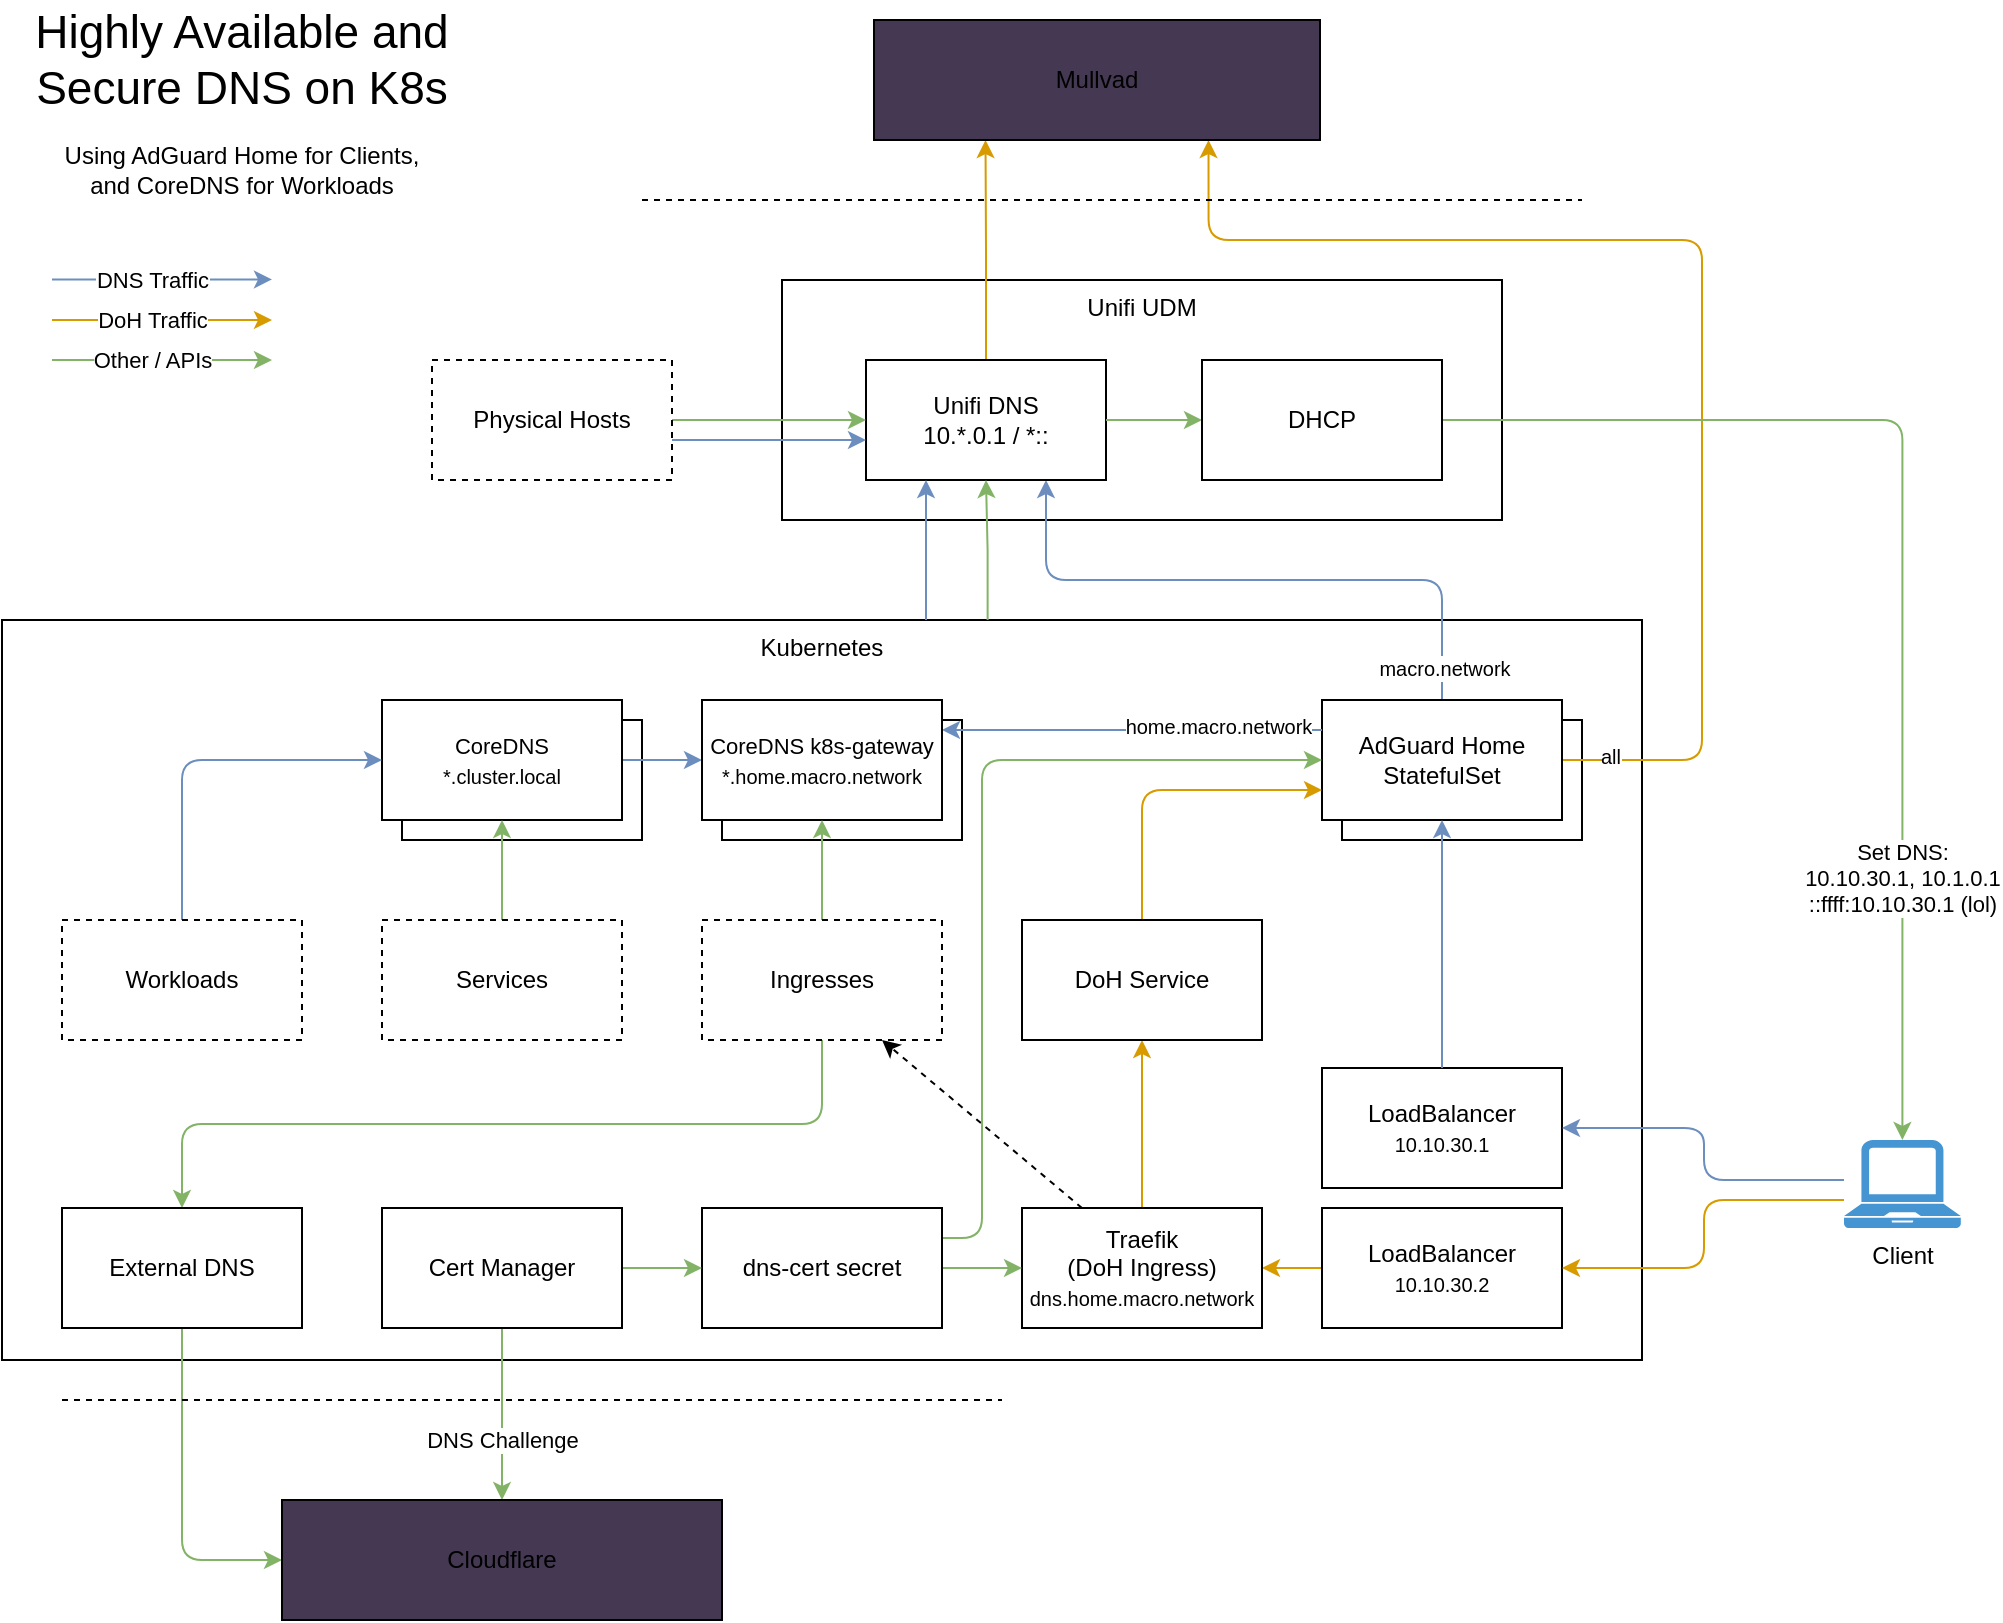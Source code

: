 <mxfile version="24.5.1" type="device">
  <diagram name="Page-1" id="y2TCeAq4V57O8H6PgP3X">
    <mxGraphModel dx="1728" dy="1012" grid="1" gridSize="10" guides="1" tooltips="1" connect="1" arrows="1" fold="1" page="1" pageScale="1" pageWidth="850" pageHeight="1100" math="0" shadow="0">
      <root>
        <mxCell id="0" />
        <mxCell id="1" parent="0" />
        <mxCell id="J9HWc-WsgfUzrN7wYgXZ-5" value="Kubernetes" style="rounded=0;whiteSpace=wrap;html=1;verticalAlign=top;" parent="1" vertex="1">
          <mxGeometry x="10" y="320" width="820" height="370" as="geometry" />
        </mxCell>
        <mxCell id="WtZooaBIgxwGCmaYMKCO-16" value="" style="rounded=0;whiteSpace=wrap;html=1;" vertex="1" parent="1">
          <mxGeometry x="210" y="370" width="120" height="60" as="geometry" />
        </mxCell>
        <mxCell id="WtZooaBIgxwGCmaYMKCO-15" value="" style="rounded=0;whiteSpace=wrap;html=1;" vertex="1" parent="1">
          <mxGeometry x="370" y="370" width="120" height="60" as="geometry" />
        </mxCell>
        <mxCell id="J9HWc-WsgfUzrN7wYgXZ-30" value="Unifi UDM" style="rounded=0;whiteSpace=wrap;html=1;verticalAlign=top;" parent="1" vertex="1">
          <mxGeometry x="400" y="150" width="360" height="120" as="geometry" />
        </mxCell>
        <mxCell id="J9HWc-WsgfUzrN7wYgXZ-8" value="AdGuard Home" style="rounded=0;whiteSpace=wrap;html=1;" parent="1" vertex="1">
          <mxGeometry x="680" y="370" width="120" height="60" as="geometry" />
        </mxCell>
        <mxCell id="WtZooaBIgxwGCmaYMKCO-1" style="edgeStyle=orthogonalEdgeStyle;rounded=0;orthogonalLoop=1;jettySize=auto;html=1;exitX=1;exitY=0.5;exitDx=0;exitDy=0;entryX=0;entryY=0.5;entryDx=0;entryDy=0;fillColor=#dae8fc;strokeColor=#6c8ebf;" edge="1" parent="1" source="J9HWc-WsgfUzrN7wYgXZ-1" target="J9HWc-WsgfUzrN7wYgXZ-15">
          <mxGeometry relative="1" as="geometry" />
        </mxCell>
        <mxCell id="J9HWc-WsgfUzrN7wYgXZ-1" value="&lt;div&gt;&lt;font style=&quot;font-size: 11px;&quot;&gt;CoreDNS&lt;/font&gt;&lt;br&gt;&lt;font style=&quot;font-size: 10px;&quot;&gt;*.cluster.local&lt;/font&gt;&lt;/div&gt;" style="rounded=0;whiteSpace=wrap;html=1;" parent="1" vertex="1">
          <mxGeometry x="200" y="360" width="120" height="60" as="geometry" />
        </mxCell>
        <mxCell id="J9HWc-WsgfUzrN7wYgXZ-7" style="edgeStyle=orthogonalEdgeStyle;rounded=1;orthogonalLoop=1;jettySize=auto;html=1;exitX=0.5;exitY=0;exitDx=0;exitDy=0;entryX=0.75;entryY=1;entryDx=0;entryDy=0;fillColor=#dae8fc;strokeColor=#6c8ebf;" parent="1" source="J9HWc-WsgfUzrN7wYgXZ-2" target="J9HWc-WsgfUzrN7wYgXZ-3" edge="1">
          <mxGeometry relative="1" as="geometry">
            <Array as="points">
              <mxPoint x="730" y="300" />
              <mxPoint x="532" y="300" />
            </Array>
          </mxGeometry>
        </mxCell>
        <mxCell id="WtZooaBIgxwGCmaYMKCO-39" value="&lt;span style=&quot;font-size: 10px; text-wrap: wrap;&quot;&gt;macro.network&lt;/span&gt;" style="edgeLabel;html=1;align=center;verticalAlign=middle;resizable=0;points=[];labelBackgroundColor=default;" vertex="1" connectable="0" parent="J9HWc-WsgfUzrN7wYgXZ-7">
          <mxGeometry x="-0.896" y="-1" relative="1" as="geometry">
            <mxPoint as="offset" />
          </mxGeometry>
        </mxCell>
        <mxCell id="WtZooaBIgxwGCmaYMKCO-23" style="edgeStyle=orthogonalEdgeStyle;rounded=1;orthogonalLoop=1;jettySize=auto;html=1;exitX=1;exitY=0.5;exitDx=0;exitDy=0;entryX=0.75;entryY=1;entryDx=0;entryDy=0;fillColor=#ffe6cc;strokeColor=#d79b00;curved=0;" edge="1" parent="1" source="J9HWc-WsgfUzrN7wYgXZ-2" target="WtZooaBIgxwGCmaYMKCO-22">
          <mxGeometry relative="1" as="geometry">
            <Array as="points">
              <mxPoint x="860" y="390" />
              <mxPoint x="860" y="130" />
              <mxPoint x="613" y="130" />
            </Array>
          </mxGeometry>
        </mxCell>
        <mxCell id="WtZooaBIgxwGCmaYMKCO-41" value="&lt;font style=&quot;font-size: 10px;&quot;&gt;all&lt;/font&gt;" style="edgeLabel;html=1;align=center;verticalAlign=middle;resizable=0;points=[];" vertex="1" connectable="0" parent="WtZooaBIgxwGCmaYMKCO-23">
          <mxGeometry x="-0.924" y="-1" relative="1" as="geometry">
            <mxPoint y="-3" as="offset" />
          </mxGeometry>
        </mxCell>
        <mxCell id="J9HWc-WsgfUzrN7wYgXZ-2" value="AdGuard Home StatefulSet" style="rounded=0;whiteSpace=wrap;html=1;" parent="1" vertex="1">
          <mxGeometry x="670" y="360" width="120" height="60" as="geometry" />
        </mxCell>
        <mxCell id="WtZooaBIgxwGCmaYMKCO-24" style="edgeStyle=orthogonalEdgeStyle;rounded=0;orthogonalLoop=1;jettySize=auto;html=1;exitX=0.5;exitY=0;exitDx=0;exitDy=0;entryX=0.25;entryY=1;entryDx=0;entryDy=0;fillColor=#ffe6cc;strokeColor=#d79b00;" edge="1" parent="1" source="J9HWc-WsgfUzrN7wYgXZ-3" target="WtZooaBIgxwGCmaYMKCO-22">
          <mxGeometry relative="1" as="geometry" />
        </mxCell>
        <mxCell id="J9HWc-WsgfUzrN7wYgXZ-3" value="&lt;div&gt;Unifi DNS&lt;br&gt;10.*.0.1 / *::&lt;/div&gt;" style="rounded=0;whiteSpace=wrap;html=1;" parent="1" vertex="1">
          <mxGeometry x="442" y="190" width="120" height="60" as="geometry" />
        </mxCell>
        <mxCell id="J9HWc-WsgfUzrN7wYgXZ-9" value="&lt;div&gt;LoadBalancer&lt;/div&gt;&lt;div&gt;&lt;font style=&quot;font-size: 10px;&quot;&gt;10.10.30.1&lt;/font&gt;&lt;/div&gt;" style="rounded=0;whiteSpace=wrap;html=1;" parent="1" vertex="1">
          <mxGeometry x="670" y="544" width="120" height="60" as="geometry" />
        </mxCell>
        <mxCell id="J9HWc-WsgfUzrN7wYgXZ-14" style="edgeStyle=orthogonalEdgeStyle;rounded=0;orthogonalLoop=1;jettySize=auto;html=1;exitX=0;exitY=0.5;exitDx=0;exitDy=0;entryX=1;entryY=0.5;entryDx=0;entryDy=0;fillColor=#ffe6cc;strokeColor=#d79b00;" parent="1" source="J9HWc-WsgfUzrN7wYgXZ-11" target="J9HWc-WsgfUzrN7wYgXZ-12" edge="1">
          <mxGeometry relative="1" as="geometry" />
        </mxCell>
        <mxCell id="J9HWc-WsgfUzrN7wYgXZ-11" value="&lt;div&gt;LoadBalancer&lt;br&gt;&lt;span style=&quot;background-color: initial;&quot;&gt;&lt;font style=&quot;font-size: 10px;&quot;&gt;10.10.30.2&lt;/font&gt;&lt;/span&gt;&lt;br&gt;&lt;/div&gt;" style="rounded=0;whiteSpace=wrap;html=1;" parent="1" vertex="1">
          <mxGeometry x="670" y="614" width="120" height="60" as="geometry" />
        </mxCell>
        <mxCell id="J9HWc-WsgfUzrN7wYgXZ-51" style="edgeStyle=orthogonalEdgeStyle;rounded=0;orthogonalLoop=1;jettySize=auto;html=1;exitX=0.5;exitY=0;exitDx=0;exitDy=0;entryX=0.5;entryY=1;entryDx=0;entryDy=0;fillColor=#ffe6cc;strokeColor=#d79b00;" parent="1" source="J9HWc-WsgfUzrN7wYgXZ-12" target="J9HWc-WsgfUzrN7wYgXZ-31" edge="1">
          <mxGeometry relative="1" as="geometry" />
        </mxCell>
        <mxCell id="WtZooaBIgxwGCmaYMKCO-35" style="rounded=0;orthogonalLoop=1;jettySize=auto;html=1;exitX=0.25;exitY=0;exitDx=0;exitDy=0;entryX=0.75;entryY=1;entryDx=0;entryDy=0;dashed=1;" edge="1" parent="1" source="J9HWc-WsgfUzrN7wYgXZ-12" target="WtZooaBIgxwGCmaYMKCO-2">
          <mxGeometry relative="1" as="geometry" />
        </mxCell>
        <mxCell id="J9HWc-WsgfUzrN7wYgXZ-12" value="Traefik&lt;div&gt;(DoH Ingress)&lt;br&gt;&lt;font style=&quot;font-size: 10px;&quot;&gt;dns.home.macro.network&lt;/font&gt;&lt;/div&gt;" style="rounded=0;whiteSpace=wrap;html=1;" parent="1" vertex="1">
          <mxGeometry x="520" y="614" width="120" height="60" as="geometry" />
        </mxCell>
        <mxCell id="J9HWc-WsgfUzrN7wYgXZ-16" style="edgeStyle=orthogonalEdgeStyle;rounded=0;orthogonalLoop=1;jettySize=auto;html=1;exitX=0;exitY=0.25;exitDx=0;exitDy=0;entryX=1;entryY=0.25;entryDx=0;entryDy=0;fillColor=#dae8fc;strokeColor=#6c8ebf;" parent="1" source="J9HWc-WsgfUzrN7wYgXZ-2" target="J9HWc-WsgfUzrN7wYgXZ-15" edge="1">
          <mxGeometry relative="1" as="geometry" />
        </mxCell>
        <mxCell id="WtZooaBIgxwGCmaYMKCO-40" value="&lt;span style=&quot;font-size: 10px; text-wrap: wrap;&quot;&gt;home.macro.network&lt;/span&gt;" style="edgeLabel;html=1;align=center;verticalAlign=middle;resizable=0;points=[];labelBackgroundColor=default;" vertex="1" connectable="0" parent="J9HWc-WsgfUzrN7wYgXZ-16">
          <mxGeometry x="-0.489" y="-2" relative="1" as="geometry">
            <mxPoint x="-4" as="offset" />
          </mxGeometry>
        </mxCell>
        <mxCell id="J9HWc-WsgfUzrN7wYgXZ-15" value="&lt;font style=&quot;font-size: 11px;&quot;&gt;CoreDNS k8s-gateway&lt;/font&gt;&lt;br&gt;&lt;font style=&quot;font-size: 10px;&quot;&gt;*.home.macro.network&lt;/font&gt;" style="rounded=0;whiteSpace=wrap;html=1;" parent="1" vertex="1">
          <mxGeometry x="360" y="360" width="120" height="60" as="geometry" />
        </mxCell>
        <mxCell id="J9HWc-WsgfUzrN7wYgXZ-26" style="edgeStyle=orthogonalEdgeStyle;orthogonalLoop=1;jettySize=auto;html=1;exitX=1;exitY=0.5;exitDx=0;exitDy=0;fillColor=#d5e8d4;strokeColor=#82b366;rounded=1;" parent="1" source="J9HWc-WsgfUzrN7wYgXZ-25" target="WtZooaBIgxwGCmaYMKCO-43" edge="1">
          <mxGeometry relative="1" as="geometry">
            <mxPoint x="960" y="550" as="targetPoint" />
          </mxGeometry>
        </mxCell>
        <mxCell id="J9HWc-WsgfUzrN7wYgXZ-35" value="&lt;div&gt;Set DNS:&lt;/div&gt;&lt;div&gt;10.10.30.1, 10.1.0.1&lt;br&gt;::ffff:10.10.30.1 (lol)&lt;/div&gt;" style="edgeLabel;html=1;align=center;verticalAlign=middle;resizable=0;points=[];" parent="J9HWc-WsgfUzrN7wYgXZ-26" vertex="1" connectable="0">
          <mxGeometry x="0.104" y="-74" relative="1" as="geometry">
            <mxPoint x="74" y="133" as="offset" />
          </mxGeometry>
        </mxCell>
        <mxCell id="J9HWc-WsgfUzrN7wYgXZ-34" style="edgeStyle=orthogonalEdgeStyle;rounded=0;orthogonalLoop=1;jettySize=auto;html=1;exitX=1;exitY=0.5;exitDx=0;exitDy=0;entryX=0;entryY=0.5;entryDx=0;entryDy=0;fillColor=#d5e8d4;strokeColor=#82b366;" parent="1" source="J9HWc-WsgfUzrN7wYgXZ-3" target="J9HWc-WsgfUzrN7wYgXZ-25" edge="1">
          <mxGeometry relative="1" as="geometry" />
        </mxCell>
        <mxCell id="J9HWc-WsgfUzrN7wYgXZ-25" value="DHCP" style="rounded=0;whiteSpace=wrap;html=1;" parent="1" vertex="1">
          <mxGeometry x="610" y="190" width="120" height="60" as="geometry" />
        </mxCell>
        <mxCell id="J9HWc-WsgfUzrN7wYgXZ-57" style="edgeStyle=orthogonalEdgeStyle;rounded=1;orthogonalLoop=1;jettySize=auto;html=1;entryX=1;entryY=0.5;entryDx=0;entryDy=0;fillColor=#ffe6cc;strokeColor=#d79b00;" parent="1" source="WtZooaBIgxwGCmaYMKCO-43" target="J9HWc-WsgfUzrN7wYgXZ-11" edge="1">
          <mxGeometry relative="1" as="geometry">
            <mxPoint x="910" y="632.5" as="sourcePoint" />
            <Array as="points">
              <mxPoint x="861" y="610" />
              <mxPoint x="861" y="644" />
            </Array>
          </mxGeometry>
        </mxCell>
        <mxCell id="J9HWc-WsgfUzrN7wYgXZ-58" style="edgeStyle=orthogonalEdgeStyle;rounded=1;orthogonalLoop=1;jettySize=auto;html=1;entryX=1;entryY=0.5;entryDx=0;entryDy=0;fillColor=#dae8fc;strokeColor=#6c8ebf;" parent="1" source="WtZooaBIgxwGCmaYMKCO-43" target="J9HWc-WsgfUzrN7wYgXZ-9" edge="1">
          <mxGeometry relative="1" as="geometry">
            <mxPoint x="910" y="577.5" as="sourcePoint" />
            <Array as="points">
              <mxPoint x="861" y="600" />
              <mxPoint x="861" y="574" />
            </Array>
          </mxGeometry>
        </mxCell>
        <mxCell id="J9HWc-WsgfUzrN7wYgXZ-50" style="edgeStyle=orthogonalEdgeStyle;rounded=1;orthogonalLoop=1;jettySize=auto;html=1;exitX=0.5;exitY=0;exitDx=0;exitDy=0;entryX=0;entryY=0.75;entryDx=0;entryDy=0;fillColor=#ffe6cc;strokeColor=#d79b00;" parent="1" source="J9HWc-WsgfUzrN7wYgXZ-31" target="J9HWc-WsgfUzrN7wYgXZ-2" edge="1">
          <mxGeometry relative="1" as="geometry" />
        </mxCell>
        <mxCell id="J9HWc-WsgfUzrN7wYgXZ-31" value="DoH Service" style="rounded=0;whiteSpace=wrap;html=1;" parent="1" vertex="1">
          <mxGeometry x="520" y="470" width="120" height="60" as="geometry" />
        </mxCell>
        <mxCell id="J9HWc-WsgfUzrN7wYgXZ-42" style="edgeStyle=orthogonalEdgeStyle;rounded=0;orthogonalLoop=1;jettySize=auto;html=1;exitX=0.5;exitY=0;exitDx=0;exitDy=0;fillColor=#dae8fc;strokeColor=#6c8ebf;" parent="1" source="J9HWc-WsgfUzrN7wYgXZ-9" target="J9HWc-WsgfUzrN7wYgXZ-2" edge="1">
          <mxGeometry relative="1" as="geometry">
            <mxPoint x="730" y="460" as="sourcePoint" />
          </mxGeometry>
        </mxCell>
        <mxCell id="J9HWc-WsgfUzrN7wYgXZ-38" style="edgeStyle=orthogonalEdgeStyle;rounded=0;orthogonalLoop=1;jettySize=auto;html=1;exitX=1;exitY=0.5;exitDx=0;exitDy=0;entryX=0;entryY=0.5;entryDx=0;entryDy=0;fillColor=#d5e8d4;strokeColor=#82b366;" parent="1" source="J9HWc-WsgfUzrN7wYgXZ-37" target="J9HWc-WsgfUzrN7wYgXZ-12" edge="1">
          <mxGeometry relative="1" as="geometry" />
        </mxCell>
        <mxCell id="J9HWc-WsgfUzrN7wYgXZ-39" style="edgeStyle=orthogonalEdgeStyle;rounded=1;orthogonalLoop=1;jettySize=auto;html=1;exitX=1;exitY=0.25;exitDx=0;exitDy=0;entryX=0;entryY=0.5;entryDx=0;entryDy=0;fillColor=#d5e8d4;strokeColor=#82b366;" parent="1" source="J9HWc-WsgfUzrN7wYgXZ-37" target="J9HWc-WsgfUzrN7wYgXZ-2" edge="1">
          <mxGeometry relative="1" as="geometry">
            <Array as="points">
              <mxPoint x="500" y="629" />
              <mxPoint x="500" y="390" />
            </Array>
          </mxGeometry>
        </mxCell>
        <mxCell id="J9HWc-WsgfUzrN7wYgXZ-37" value="dns-cert secret" style="rounded=0;whiteSpace=wrap;html=1;" parent="1" vertex="1">
          <mxGeometry x="360" y="614" width="120" height="60" as="geometry" />
        </mxCell>
        <mxCell id="J9HWc-WsgfUzrN7wYgXZ-44" style="edgeStyle=orthogonalEdgeStyle;rounded=0;orthogonalLoop=1;jettySize=auto;html=1;exitX=1;exitY=0.5;exitDx=0;exitDy=0;entryX=0;entryY=0.5;entryDx=0;entryDy=0;fillColor=#d5e8d4;strokeColor=#82b366;" parent="1" source="J9HWc-WsgfUzrN7wYgXZ-43" target="J9HWc-WsgfUzrN7wYgXZ-37" edge="1">
          <mxGeometry relative="1" as="geometry" />
        </mxCell>
        <mxCell id="WtZooaBIgxwGCmaYMKCO-10" style="edgeStyle=orthogonalEdgeStyle;rounded=0;orthogonalLoop=1;jettySize=auto;html=1;exitX=0.5;exitY=1;exitDx=0;exitDy=0;entryX=0.5;entryY=0;entryDx=0;entryDy=0;fillColor=#d5e8d4;strokeColor=#82b366;" edge="1" parent="1" source="J9HWc-WsgfUzrN7wYgXZ-43" target="WtZooaBIgxwGCmaYMKCO-9">
          <mxGeometry relative="1" as="geometry">
            <Array as="points">
              <mxPoint x="260" y="720" />
              <mxPoint x="260" y="720" />
            </Array>
          </mxGeometry>
        </mxCell>
        <mxCell id="WtZooaBIgxwGCmaYMKCO-27" value="DNS Challenge" style="edgeLabel;html=1;align=center;verticalAlign=middle;resizable=0;points=[];" vertex="1" connectable="0" parent="WtZooaBIgxwGCmaYMKCO-10">
          <mxGeometry x="-0.071" y="-1" relative="1" as="geometry">
            <mxPoint x="1" y="16" as="offset" />
          </mxGeometry>
        </mxCell>
        <mxCell id="J9HWc-WsgfUzrN7wYgXZ-43" value="Cert Manager" style="rounded=0;whiteSpace=wrap;html=1;" parent="1" vertex="1">
          <mxGeometry x="200" y="614" width="120" height="60" as="geometry" />
        </mxCell>
        <mxCell id="J9HWc-WsgfUzrN7wYgXZ-61" style="edgeStyle=orthogonalEdgeStyle;rounded=0;orthogonalLoop=1;jettySize=auto;html=1;entryX=0;entryY=0.75;entryDx=0;entryDy=0;fillColor=#d5e8d4;strokeColor=#82b366;" parent="1" edge="1">
          <mxGeometry relative="1" as="geometry">
            <mxPoint x="35" y="190" as="sourcePoint" />
            <mxPoint x="145" y="190" as="targetPoint" />
          </mxGeometry>
        </mxCell>
        <mxCell id="J9HWc-WsgfUzrN7wYgXZ-62" value="Other / APIs" style="edgeLabel;html=1;align=center;verticalAlign=middle;resizable=0;points=[];" parent="J9HWc-WsgfUzrN7wYgXZ-61" vertex="1" connectable="0">
          <mxGeometry x="-0.291" y="-5" relative="1" as="geometry">
            <mxPoint x="11" y="-5" as="offset" />
          </mxGeometry>
        </mxCell>
        <mxCell id="J9HWc-WsgfUzrN7wYgXZ-63" style="edgeStyle=orthogonalEdgeStyle;rounded=0;orthogonalLoop=1;jettySize=auto;html=1;entryX=0;entryY=0.75;entryDx=0;entryDy=0;fillColor=#dae8fc;strokeColor=#6c8ebf;" parent="1" edge="1">
          <mxGeometry relative="1" as="geometry">
            <mxPoint x="35" y="149.72" as="sourcePoint" />
            <mxPoint x="145" y="149.72" as="targetPoint" />
          </mxGeometry>
        </mxCell>
        <mxCell id="J9HWc-WsgfUzrN7wYgXZ-64" value="DNS Traffic" style="edgeLabel;html=1;align=center;verticalAlign=middle;resizable=0;points=[];" parent="J9HWc-WsgfUzrN7wYgXZ-63" vertex="1" connectable="0">
          <mxGeometry x="-0.291" y="-5" relative="1" as="geometry">
            <mxPoint x="11" y="-5" as="offset" />
          </mxGeometry>
        </mxCell>
        <mxCell id="J9HWc-WsgfUzrN7wYgXZ-67" value="Highly Available and Secure DNS on K8s" style="text;html=1;strokeColor=none;fillColor=none;align=center;verticalAlign=middle;whiteSpace=wrap;rounded=0;fontSize=23;" parent="1" vertex="1">
          <mxGeometry x="10" y="10" width="240" height="60" as="geometry" />
        </mxCell>
        <mxCell id="J9HWc-WsgfUzrN7wYgXZ-68" value="Using AdGuard Home for Clients, and CoreDNS for Workloads" style="text;html=1;strokeColor=none;fillColor=none;align=center;verticalAlign=middle;whiteSpace=wrap;rounded=0;" parent="1" vertex="1">
          <mxGeometry x="35" y="80" width="190" height="30" as="geometry" />
        </mxCell>
        <mxCell id="WtZooaBIgxwGCmaYMKCO-4" style="edgeStyle=orthogonalEdgeStyle;rounded=0;orthogonalLoop=1;jettySize=auto;html=1;exitX=0.5;exitY=0;exitDx=0;exitDy=0;entryX=0.5;entryY=1;entryDx=0;entryDy=0;fillColor=#d5e8d4;strokeColor=#82b366;" edge="1" parent="1" source="WtZooaBIgxwGCmaYMKCO-2" target="J9HWc-WsgfUzrN7wYgXZ-15">
          <mxGeometry relative="1" as="geometry" />
        </mxCell>
        <mxCell id="WtZooaBIgxwGCmaYMKCO-12" style="edgeStyle=orthogonalEdgeStyle;rounded=1;orthogonalLoop=1;jettySize=auto;html=1;exitX=0.5;exitY=1;exitDx=0;exitDy=0;entryX=0.5;entryY=0;entryDx=0;entryDy=0;fillColor=#d5e8d4;strokeColor=#82b366;curved=0;" edge="1" parent="1" source="WtZooaBIgxwGCmaYMKCO-2" target="WtZooaBIgxwGCmaYMKCO-8">
          <mxGeometry relative="1" as="geometry" />
        </mxCell>
        <mxCell id="WtZooaBIgxwGCmaYMKCO-2" value="Ingresses" style="rounded=0;whiteSpace=wrap;html=1;dashed=1;" vertex="1" parent="1">
          <mxGeometry x="360" y="470" width="120" height="60" as="geometry" />
        </mxCell>
        <mxCell id="WtZooaBIgxwGCmaYMKCO-5" style="edgeStyle=orthogonalEdgeStyle;rounded=0;orthogonalLoop=1;jettySize=auto;html=1;exitX=0.5;exitY=0;exitDx=0;exitDy=0;entryX=0.5;entryY=1;entryDx=0;entryDy=0;fillColor=#d5e8d4;strokeColor=#82b366;" edge="1" parent="1" source="WtZooaBIgxwGCmaYMKCO-3" target="J9HWc-WsgfUzrN7wYgXZ-1">
          <mxGeometry relative="1" as="geometry" />
        </mxCell>
        <mxCell id="WtZooaBIgxwGCmaYMKCO-3" value="Services" style="rounded=0;whiteSpace=wrap;html=1;dashed=1;" vertex="1" parent="1">
          <mxGeometry x="200" y="470" width="120" height="60" as="geometry" />
        </mxCell>
        <mxCell id="WtZooaBIgxwGCmaYMKCO-7" style="edgeStyle=orthogonalEdgeStyle;rounded=1;orthogonalLoop=1;jettySize=auto;html=1;exitX=0.5;exitY=0;exitDx=0;exitDy=0;entryX=0;entryY=0.5;entryDx=0;entryDy=0;fillColor=#dae8fc;strokeColor=#6c8ebf;curved=0;" edge="1" parent="1" source="WtZooaBIgxwGCmaYMKCO-6" target="J9HWc-WsgfUzrN7wYgXZ-1">
          <mxGeometry relative="1" as="geometry" />
        </mxCell>
        <mxCell id="WtZooaBIgxwGCmaYMKCO-6" value="Workloads" style="rounded=0;whiteSpace=wrap;html=1;dashed=1;" vertex="1" parent="1">
          <mxGeometry x="40" y="470" width="120" height="60" as="geometry" />
        </mxCell>
        <mxCell id="WtZooaBIgxwGCmaYMKCO-11" style="edgeStyle=orthogonalEdgeStyle;rounded=1;orthogonalLoop=1;jettySize=auto;html=1;exitX=0.5;exitY=1;exitDx=0;exitDy=0;entryX=0;entryY=0.5;entryDx=0;entryDy=0;fillColor=#d5e8d4;strokeColor=#82b366;curved=0;" edge="1" parent="1" source="WtZooaBIgxwGCmaYMKCO-8" target="WtZooaBIgxwGCmaYMKCO-9">
          <mxGeometry relative="1" as="geometry" />
        </mxCell>
        <mxCell id="WtZooaBIgxwGCmaYMKCO-8" value="External DNS" style="rounded=0;whiteSpace=wrap;html=1;" vertex="1" parent="1">
          <mxGeometry x="40" y="614" width="120" height="60" as="geometry" />
        </mxCell>
        <mxCell id="WtZooaBIgxwGCmaYMKCO-9" value="Cloudflare" style="rounded=0;whiteSpace=wrap;html=1;fillColor=#443852;" vertex="1" parent="1">
          <mxGeometry x="150" y="760" width="220" height="60" as="geometry" />
        </mxCell>
        <mxCell id="WtZooaBIgxwGCmaYMKCO-14" style="edgeStyle=orthogonalEdgeStyle;rounded=0;orthogonalLoop=1;jettySize=auto;html=1;exitX=1;exitY=0.5;exitDx=0;exitDy=0;entryX=0;entryY=0.5;entryDx=0;entryDy=0;fillColor=#d5e8d4;strokeColor=#82b366;" edge="1" parent="1" source="WtZooaBIgxwGCmaYMKCO-13" target="J9HWc-WsgfUzrN7wYgXZ-3">
          <mxGeometry relative="1" as="geometry" />
        </mxCell>
        <mxCell id="WtZooaBIgxwGCmaYMKCO-13" value="Physical Hosts" style="rounded=0;whiteSpace=wrap;html=1;dashed=1;" vertex="1" parent="1">
          <mxGeometry x="225" y="190" width="120" height="60" as="geometry" />
        </mxCell>
        <mxCell id="WtZooaBIgxwGCmaYMKCO-22" value="Mullvad" style="rounded=0;whiteSpace=wrap;html=1;glass=0;shadow=0;fillColor=#443852;" vertex="1" parent="1">
          <mxGeometry x="446" y="20" width="223" height="60" as="geometry" />
        </mxCell>
        <mxCell id="WtZooaBIgxwGCmaYMKCO-34" style="edgeStyle=orthogonalEdgeStyle;rounded=0;orthogonalLoop=1;jettySize=auto;html=1;exitX=0.601;exitY=0;exitDx=0;exitDy=0;entryX=0.5;entryY=1;entryDx=0;entryDy=0;fillColor=#d5e8d4;strokeColor=#82b366;exitPerimeter=0;" edge="1" parent="1" source="J9HWc-WsgfUzrN7wYgXZ-5" target="J9HWc-WsgfUzrN7wYgXZ-3">
          <mxGeometry relative="1" as="geometry">
            <mxPoint x="290" y="270" as="sourcePoint" />
            <mxPoint x="452" y="245" as="targetPoint" />
          </mxGeometry>
        </mxCell>
        <mxCell id="WtZooaBIgxwGCmaYMKCO-36" style="edgeStyle=orthogonalEdgeStyle;rounded=0;orthogonalLoop=1;jettySize=auto;html=1;entryX=0;entryY=0.75;entryDx=0;entryDy=0;fillColor=#ffe6cc;strokeColor=#d79b00;" edge="1" parent="1">
          <mxGeometry relative="1" as="geometry">
            <mxPoint x="35" y="170" as="sourcePoint" />
            <mxPoint x="145" y="170" as="targetPoint" />
          </mxGeometry>
        </mxCell>
        <mxCell id="WtZooaBIgxwGCmaYMKCO-37" value="DoH Traffic" style="edgeLabel;html=1;align=center;verticalAlign=middle;resizable=0;points=[];" vertex="1" connectable="0" parent="WtZooaBIgxwGCmaYMKCO-36">
          <mxGeometry x="-0.291" y="-5" relative="1" as="geometry">
            <mxPoint x="11" y="-5" as="offset" />
          </mxGeometry>
        </mxCell>
        <mxCell id="WtZooaBIgxwGCmaYMKCO-43" value="Client" style="pointerEvents=1;shadow=0;dashed=0;html=1;strokeColor=none;fillColor=#4495D1;labelPosition=center;verticalLabelPosition=bottom;verticalAlign=top;align=center;outlineConnect=0;shape=mxgraph.veeam.laptop;" vertex="1" parent="1">
          <mxGeometry x="931" y="580" width="58.4" height="44" as="geometry" />
        </mxCell>
        <mxCell id="WtZooaBIgxwGCmaYMKCO-44" value="" style="endArrow=none;html=1;rounded=0;dashed=1;" edge="1" parent="1">
          <mxGeometry width="50" height="50" relative="1" as="geometry">
            <mxPoint x="330" y="110" as="sourcePoint" />
            <mxPoint x="800" y="110" as="targetPoint" />
          </mxGeometry>
        </mxCell>
        <mxCell id="WtZooaBIgxwGCmaYMKCO-45" value="" style="endArrow=none;html=1;rounded=0;dashed=1;" edge="1" parent="1">
          <mxGeometry width="50" height="50" relative="1" as="geometry">
            <mxPoint x="40" y="710" as="sourcePoint" />
            <mxPoint x="510" y="710" as="targetPoint" />
          </mxGeometry>
        </mxCell>
        <mxCell id="WtZooaBIgxwGCmaYMKCO-47" style="rounded=0;orthogonalLoop=1;jettySize=auto;html=1;exitX=0.25;exitY=1;exitDx=0;exitDy=0;entryX=0.25;entryY=1;entryDx=0;entryDy=0;fillColor=#dae8fc;strokeColor=#6c8ebf;" edge="1" parent="1" target="J9HWc-WsgfUzrN7wYgXZ-3">
          <mxGeometry relative="1" as="geometry">
            <mxPoint x="472" y="320" as="sourcePoint" />
          </mxGeometry>
        </mxCell>
        <mxCell id="WtZooaBIgxwGCmaYMKCO-48" style="edgeStyle=orthogonalEdgeStyle;rounded=0;orthogonalLoop=1;jettySize=auto;html=1;exitX=1;exitY=0.5;exitDx=0;exitDy=0;entryX=0;entryY=0.5;entryDx=0;entryDy=0;fillColor=#dae8fc;strokeColor=#6c8ebf;" edge="1" parent="1">
          <mxGeometry relative="1" as="geometry">
            <mxPoint x="345" y="230" as="sourcePoint" />
            <mxPoint x="442" y="230" as="targetPoint" />
          </mxGeometry>
        </mxCell>
      </root>
    </mxGraphModel>
  </diagram>
</mxfile>
